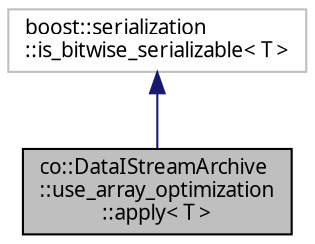 digraph "co::DataIStreamArchive::use_array_optimization::apply&lt; T &gt;"
{
  edge [fontname="Sans",fontsize="10",labelfontname="Sans",labelfontsize="10"];
  node [fontname="Sans",fontsize="10",shape=record];
  Node1 [label="co::DataIStreamArchive\l::use_array_optimization\l::apply\< T \>",height=0.2,width=0.4,color="black", fillcolor="grey75", style="filled" fontcolor="black"];
  Node2 -> Node1 [dir="back",color="midnightblue",fontsize="10",style="solid",fontname="Sans"];
  Node2 [label="boost::serialization\l::is_bitwise_serializable\< T \>",height=0.2,width=0.4,color="grey75", fillcolor="white", style="filled"];
}
